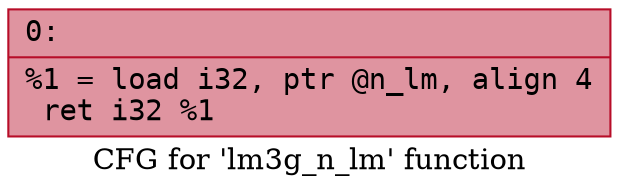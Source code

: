 digraph "CFG for 'lm3g_n_lm' function" {
	label="CFG for 'lm3g_n_lm' function";

	Node0x600002537b10 [shape=record,color="#b70d28ff", style=filled, fillcolor="#b70d2870" fontname="Courier",label="{0:\l|  %1 = load i32, ptr @n_lm, align 4\l  ret i32 %1\l}"];
}

